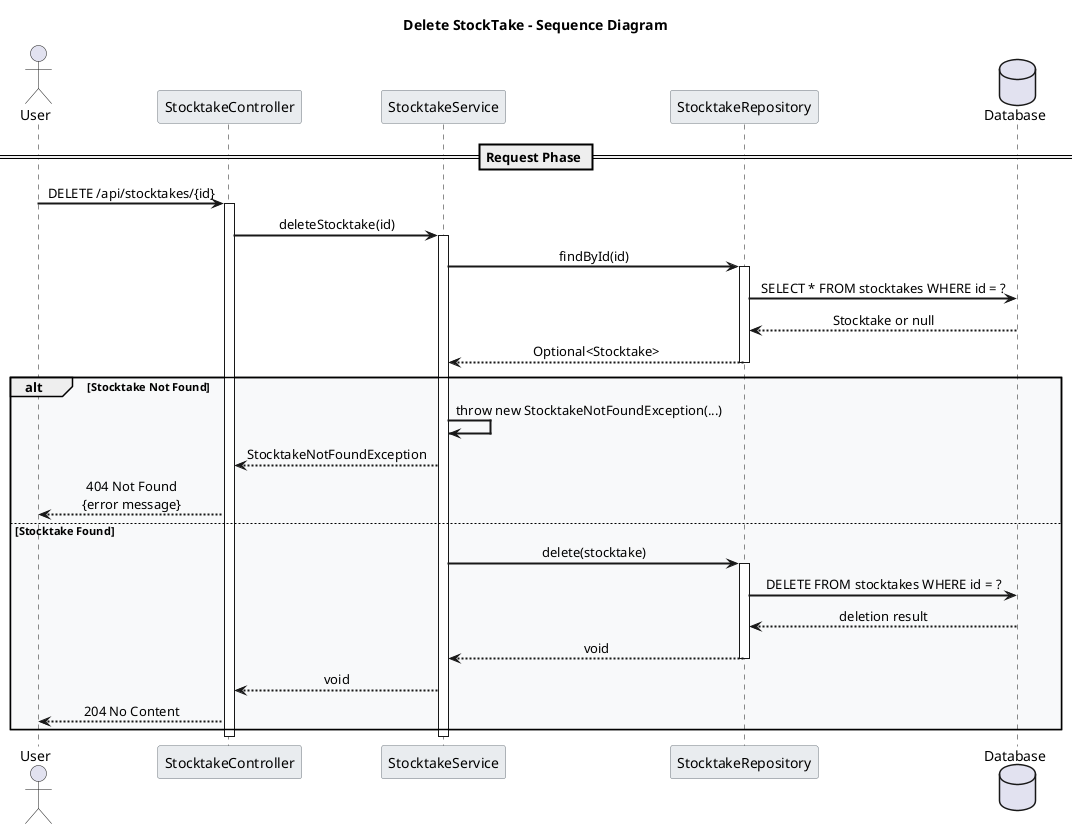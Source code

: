 @startuml Stocktake_Delete_Sequence

skinparam backgroundColor white
skinparam sequenceArrowThickness 2
skinparam sequenceMessageAlign center
skinparam sequenceGroupBodyBackgroundColor #F8F9FA
skinparam sequenceParticipantBorderColor #6C757D
skinparam sequenceParticipantBackgroundColor #E9ECEF
skinparam sequenceLifeLineStroke dash

title Delete StockTake - Sequence Diagram

actor User as U
participant "StocktakeController" as CC
participant "StocktakeService" as CS
participant "StocktakeRepository" as CR
database "Database" as DB

== Request Phase ==
U -> CC: DELETE /api/stocktakes/{id}
activate CC

CC -> CS: deleteStocktake(id)
activate CS
CS -> CR: findById(id)
activate CR
CR -> DB: SELECT * FROM stocktakes WHERE id = ?
DB --> CR: Stocktake or null
CR --> CS: Optional<Stocktake>
deactivate CR
alt Stocktake Not Found
    CS -> CS: throw new StocktakeNotFoundException(...)
    CS --> CC: StocktakeNotFoundException
    CC --> U: 404 Not Found\n{error message}
else Stocktake Found
    CS -> CR: delete(stocktake)
    activate CR
    CR -> DB: DELETE FROM stocktakes WHERE id = ?
    DB --> CR: deletion result
    CR --> CS: void
    deactivate CR
    CS --> CC: void
    CC --> U: 204 No Content
end

deactivate CS
deactivate CC

@enduml 